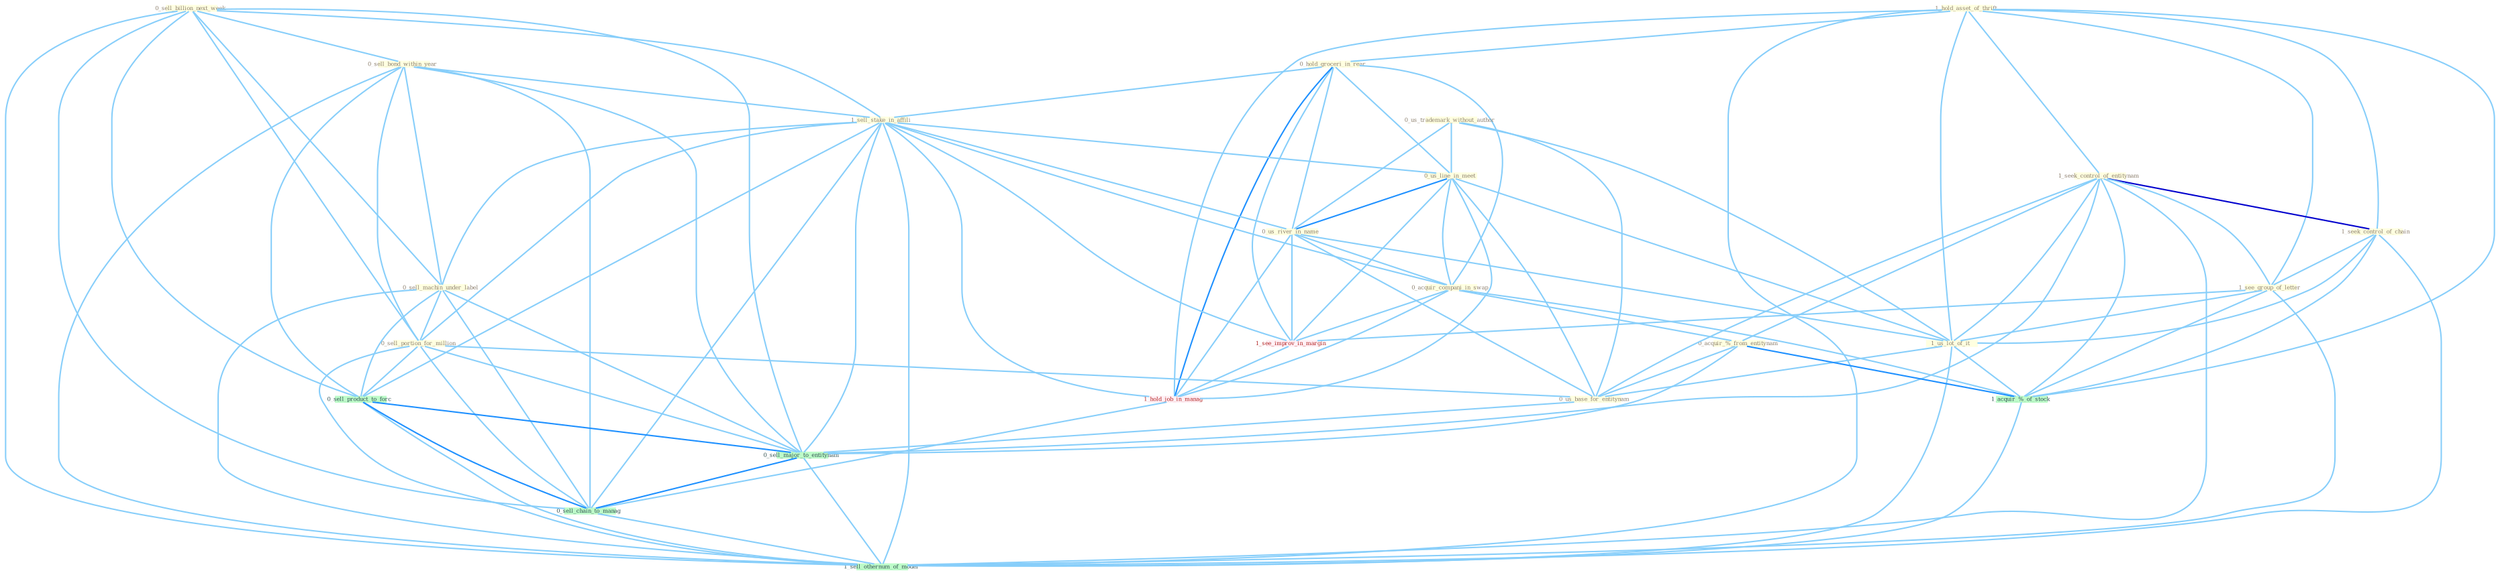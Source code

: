 Graph G{ 
    node
    [shape=polygon,style=filled,width=.5,height=.06,color="#BDFCC9",fixedsize=true,fontsize=4,
    fontcolor="#2f4f4f"];
    {node
    [color="#ffffe0", fontcolor="#8b7d6b"] "1_hold_asset_of_thrift " "0_sell_billion_next_week " "0_hold_groceri_in_rear " "0_sell_bond_within_year " "1_sell_stake_in_affili " "0_us_trademark_without_author " "0_sell_machin_under_label " "1_seek_control_of_entitynam " "0_us_line_in_meet " "1_seek_control_of_chain " "0_us_river_in_name " "1_see_group_of_letter " "0_sell_portion_for_million " "1_us_lot_of_it " "0_acquir_compani_in_swap " "0_acquir_%_from_entitynam " "0_us_base_for_entitynam "}
{node [color="#fff0f5", fontcolor="#b22222"] "1_see_improv_in_margin " "1_hold_job_in_manag "}
edge [color="#B0E2FF"];

	"1_hold_asset_of_thrift " -- "0_hold_groceri_in_rear " [w="1", color="#87cefa" ];
	"1_hold_asset_of_thrift " -- "1_seek_control_of_entitynam " [w="1", color="#87cefa" ];
	"1_hold_asset_of_thrift " -- "1_seek_control_of_chain " [w="1", color="#87cefa" ];
	"1_hold_asset_of_thrift " -- "1_see_group_of_letter " [w="1", color="#87cefa" ];
	"1_hold_asset_of_thrift " -- "1_us_lot_of_it " [w="1", color="#87cefa" ];
	"1_hold_asset_of_thrift " -- "1_acquir_%_of_stock " [w="1", color="#87cefa" ];
	"1_hold_asset_of_thrift " -- "1_hold_job_in_manag " [w="1", color="#87cefa" ];
	"1_hold_asset_of_thrift " -- "1_sell_othernum_of_model " [w="1", color="#87cefa" ];
	"0_sell_billion_next_week " -- "0_sell_bond_within_year " [w="1", color="#87cefa" ];
	"0_sell_billion_next_week " -- "1_sell_stake_in_affili " [w="1", color="#87cefa" ];
	"0_sell_billion_next_week " -- "0_sell_machin_under_label " [w="1", color="#87cefa" ];
	"0_sell_billion_next_week " -- "0_sell_portion_for_million " [w="1", color="#87cefa" ];
	"0_sell_billion_next_week " -- "0_sell_product_to_forc " [w="1", color="#87cefa" ];
	"0_sell_billion_next_week " -- "0_sell_major_to_entitynam " [w="1", color="#87cefa" ];
	"0_sell_billion_next_week " -- "0_sell_chain_to_manag " [w="1", color="#87cefa" ];
	"0_sell_billion_next_week " -- "1_sell_othernum_of_model " [w="1", color="#87cefa" ];
	"0_hold_groceri_in_rear " -- "1_sell_stake_in_affili " [w="1", color="#87cefa" ];
	"0_hold_groceri_in_rear " -- "0_us_line_in_meet " [w="1", color="#87cefa" ];
	"0_hold_groceri_in_rear " -- "0_us_river_in_name " [w="1", color="#87cefa" ];
	"0_hold_groceri_in_rear " -- "0_acquir_compani_in_swap " [w="1", color="#87cefa" ];
	"0_hold_groceri_in_rear " -- "1_see_improv_in_margin " [w="1", color="#87cefa" ];
	"0_hold_groceri_in_rear " -- "1_hold_job_in_manag " [w="2", color="#1e90ff" , len=0.8];
	"0_sell_bond_within_year " -- "1_sell_stake_in_affili " [w="1", color="#87cefa" ];
	"0_sell_bond_within_year " -- "0_sell_machin_under_label " [w="1", color="#87cefa" ];
	"0_sell_bond_within_year " -- "0_sell_portion_for_million " [w="1", color="#87cefa" ];
	"0_sell_bond_within_year " -- "0_sell_product_to_forc " [w="1", color="#87cefa" ];
	"0_sell_bond_within_year " -- "0_sell_major_to_entitynam " [w="1", color="#87cefa" ];
	"0_sell_bond_within_year " -- "0_sell_chain_to_manag " [w="1", color="#87cefa" ];
	"0_sell_bond_within_year " -- "1_sell_othernum_of_model " [w="1", color="#87cefa" ];
	"1_sell_stake_in_affili " -- "0_sell_machin_under_label " [w="1", color="#87cefa" ];
	"1_sell_stake_in_affili " -- "0_us_line_in_meet " [w="1", color="#87cefa" ];
	"1_sell_stake_in_affili " -- "0_us_river_in_name " [w="1", color="#87cefa" ];
	"1_sell_stake_in_affili " -- "0_sell_portion_for_million " [w="1", color="#87cefa" ];
	"1_sell_stake_in_affili " -- "0_acquir_compani_in_swap " [w="1", color="#87cefa" ];
	"1_sell_stake_in_affili " -- "1_see_improv_in_margin " [w="1", color="#87cefa" ];
	"1_sell_stake_in_affili " -- "1_hold_job_in_manag " [w="1", color="#87cefa" ];
	"1_sell_stake_in_affili " -- "0_sell_product_to_forc " [w="1", color="#87cefa" ];
	"1_sell_stake_in_affili " -- "0_sell_major_to_entitynam " [w="1", color="#87cefa" ];
	"1_sell_stake_in_affili " -- "0_sell_chain_to_manag " [w="1", color="#87cefa" ];
	"1_sell_stake_in_affili " -- "1_sell_othernum_of_model " [w="1", color="#87cefa" ];
	"0_us_trademark_without_author " -- "0_us_line_in_meet " [w="1", color="#87cefa" ];
	"0_us_trademark_without_author " -- "0_us_river_in_name " [w="1", color="#87cefa" ];
	"0_us_trademark_without_author " -- "1_us_lot_of_it " [w="1", color="#87cefa" ];
	"0_us_trademark_without_author " -- "0_us_base_for_entitynam " [w="1", color="#87cefa" ];
	"0_sell_machin_under_label " -- "0_sell_portion_for_million " [w="1", color="#87cefa" ];
	"0_sell_machin_under_label " -- "0_sell_product_to_forc " [w="1", color="#87cefa" ];
	"0_sell_machin_under_label " -- "0_sell_major_to_entitynam " [w="1", color="#87cefa" ];
	"0_sell_machin_under_label " -- "0_sell_chain_to_manag " [w="1", color="#87cefa" ];
	"0_sell_machin_under_label " -- "1_sell_othernum_of_model " [w="1", color="#87cefa" ];
	"1_seek_control_of_entitynam " -- "1_seek_control_of_chain " [w="3", color="#0000cd" , len=0.6];
	"1_seek_control_of_entitynam " -- "1_see_group_of_letter " [w="1", color="#87cefa" ];
	"1_seek_control_of_entitynam " -- "1_us_lot_of_it " [w="1", color="#87cefa" ];
	"1_seek_control_of_entitynam " -- "0_acquir_%_from_entitynam " [w="1", color="#87cefa" ];
	"1_seek_control_of_entitynam " -- "0_us_base_for_entitynam " [w="1", color="#87cefa" ];
	"1_seek_control_of_entitynam " -- "1_acquir_%_of_stock " [w="1", color="#87cefa" ];
	"1_seek_control_of_entitynam " -- "0_sell_major_to_entitynam " [w="1", color="#87cefa" ];
	"1_seek_control_of_entitynam " -- "1_sell_othernum_of_model " [w="1", color="#87cefa" ];
	"0_us_line_in_meet " -- "0_us_river_in_name " [w="2", color="#1e90ff" , len=0.8];
	"0_us_line_in_meet " -- "1_us_lot_of_it " [w="1", color="#87cefa" ];
	"0_us_line_in_meet " -- "0_acquir_compani_in_swap " [w="1", color="#87cefa" ];
	"0_us_line_in_meet " -- "0_us_base_for_entitynam " [w="1", color="#87cefa" ];
	"0_us_line_in_meet " -- "1_see_improv_in_margin " [w="1", color="#87cefa" ];
	"0_us_line_in_meet " -- "1_hold_job_in_manag " [w="1", color="#87cefa" ];
	"1_seek_control_of_chain " -- "1_see_group_of_letter " [w="1", color="#87cefa" ];
	"1_seek_control_of_chain " -- "1_us_lot_of_it " [w="1", color="#87cefa" ];
	"1_seek_control_of_chain " -- "1_acquir_%_of_stock " [w="1", color="#87cefa" ];
	"1_seek_control_of_chain " -- "1_sell_othernum_of_model " [w="1", color="#87cefa" ];
	"0_us_river_in_name " -- "1_us_lot_of_it " [w="1", color="#87cefa" ];
	"0_us_river_in_name " -- "0_acquir_compani_in_swap " [w="1", color="#87cefa" ];
	"0_us_river_in_name " -- "0_us_base_for_entitynam " [w="1", color="#87cefa" ];
	"0_us_river_in_name " -- "1_see_improv_in_margin " [w="1", color="#87cefa" ];
	"0_us_river_in_name " -- "1_hold_job_in_manag " [w="1", color="#87cefa" ];
	"1_see_group_of_letter " -- "1_us_lot_of_it " [w="1", color="#87cefa" ];
	"1_see_group_of_letter " -- "1_see_improv_in_margin " [w="1", color="#87cefa" ];
	"1_see_group_of_letter " -- "1_acquir_%_of_stock " [w="1", color="#87cefa" ];
	"1_see_group_of_letter " -- "1_sell_othernum_of_model " [w="1", color="#87cefa" ];
	"0_sell_portion_for_million " -- "0_us_base_for_entitynam " [w="1", color="#87cefa" ];
	"0_sell_portion_for_million " -- "0_sell_product_to_forc " [w="1", color="#87cefa" ];
	"0_sell_portion_for_million " -- "0_sell_major_to_entitynam " [w="1", color="#87cefa" ];
	"0_sell_portion_for_million " -- "0_sell_chain_to_manag " [w="1", color="#87cefa" ];
	"0_sell_portion_for_million " -- "1_sell_othernum_of_model " [w="1", color="#87cefa" ];
	"1_us_lot_of_it " -- "0_us_base_for_entitynam " [w="1", color="#87cefa" ];
	"1_us_lot_of_it " -- "1_acquir_%_of_stock " [w="1", color="#87cefa" ];
	"1_us_lot_of_it " -- "1_sell_othernum_of_model " [w="1", color="#87cefa" ];
	"0_acquir_compani_in_swap " -- "0_acquir_%_from_entitynam " [w="1", color="#87cefa" ];
	"0_acquir_compani_in_swap " -- "1_see_improv_in_margin " [w="1", color="#87cefa" ];
	"0_acquir_compani_in_swap " -- "1_acquir_%_of_stock " [w="1", color="#87cefa" ];
	"0_acquir_compani_in_swap " -- "1_hold_job_in_manag " [w="1", color="#87cefa" ];
	"0_acquir_%_from_entitynam " -- "0_us_base_for_entitynam " [w="1", color="#87cefa" ];
	"0_acquir_%_from_entitynam " -- "1_acquir_%_of_stock " [w="2", color="#1e90ff" , len=0.8];
	"0_acquir_%_from_entitynam " -- "0_sell_major_to_entitynam " [w="1", color="#87cefa" ];
	"0_us_base_for_entitynam " -- "0_sell_major_to_entitynam " [w="1", color="#87cefa" ];
	"1_see_improv_in_margin " -- "1_hold_job_in_manag " [w="1", color="#87cefa" ];
	"1_acquir_%_of_stock " -- "1_sell_othernum_of_model " [w="1", color="#87cefa" ];
	"1_hold_job_in_manag " -- "0_sell_chain_to_manag " [w="1", color="#87cefa" ];
	"0_sell_product_to_forc " -- "0_sell_major_to_entitynam " [w="2", color="#1e90ff" , len=0.8];
	"0_sell_product_to_forc " -- "0_sell_chain_to_manag " [w="2", color="#1e90ff" , len=0.8];
	"0_sell_product_to_forc " -- "1_sell_othernum_of_model " [w="1", color="#87cefa" ];
	"0_sell_major_to_entitynam " -- "0_sell_chain_to_manag " [w="2", color="#1e90ff" , len=0.8];
	"0_sell_major_to_entitynam " -- "1_sell_othernum_of_model " [w="1", color="#87cefa" ];
	"0_sell_chain_to_manag " -- "1_sell_othernum_of_model " [w="1", color="#87cefa" ];
}